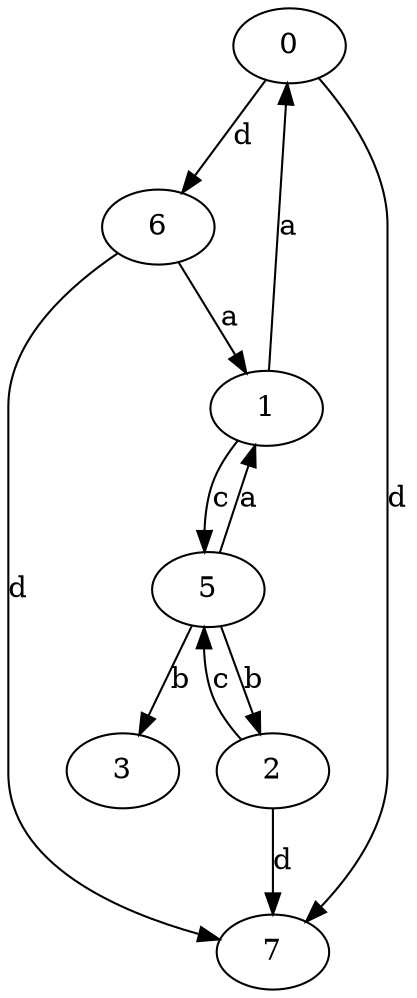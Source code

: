 strict digraph  {
0;
1;
2;
3;
5;
6;
7;
0 -> 6  [label=d];
0 -> 7  [label=d];
1 -> 0  [label=a];
1 -> 5  [label=c];
2 -> 5  [label=c];
2 -> 7  [label=d];
5 -> 1  [label=a];
5 -> 2  [label=b];
5 -> 3  [label=b];
6 -> 1  [label=a];
6 -> 7  [label=d];
}
